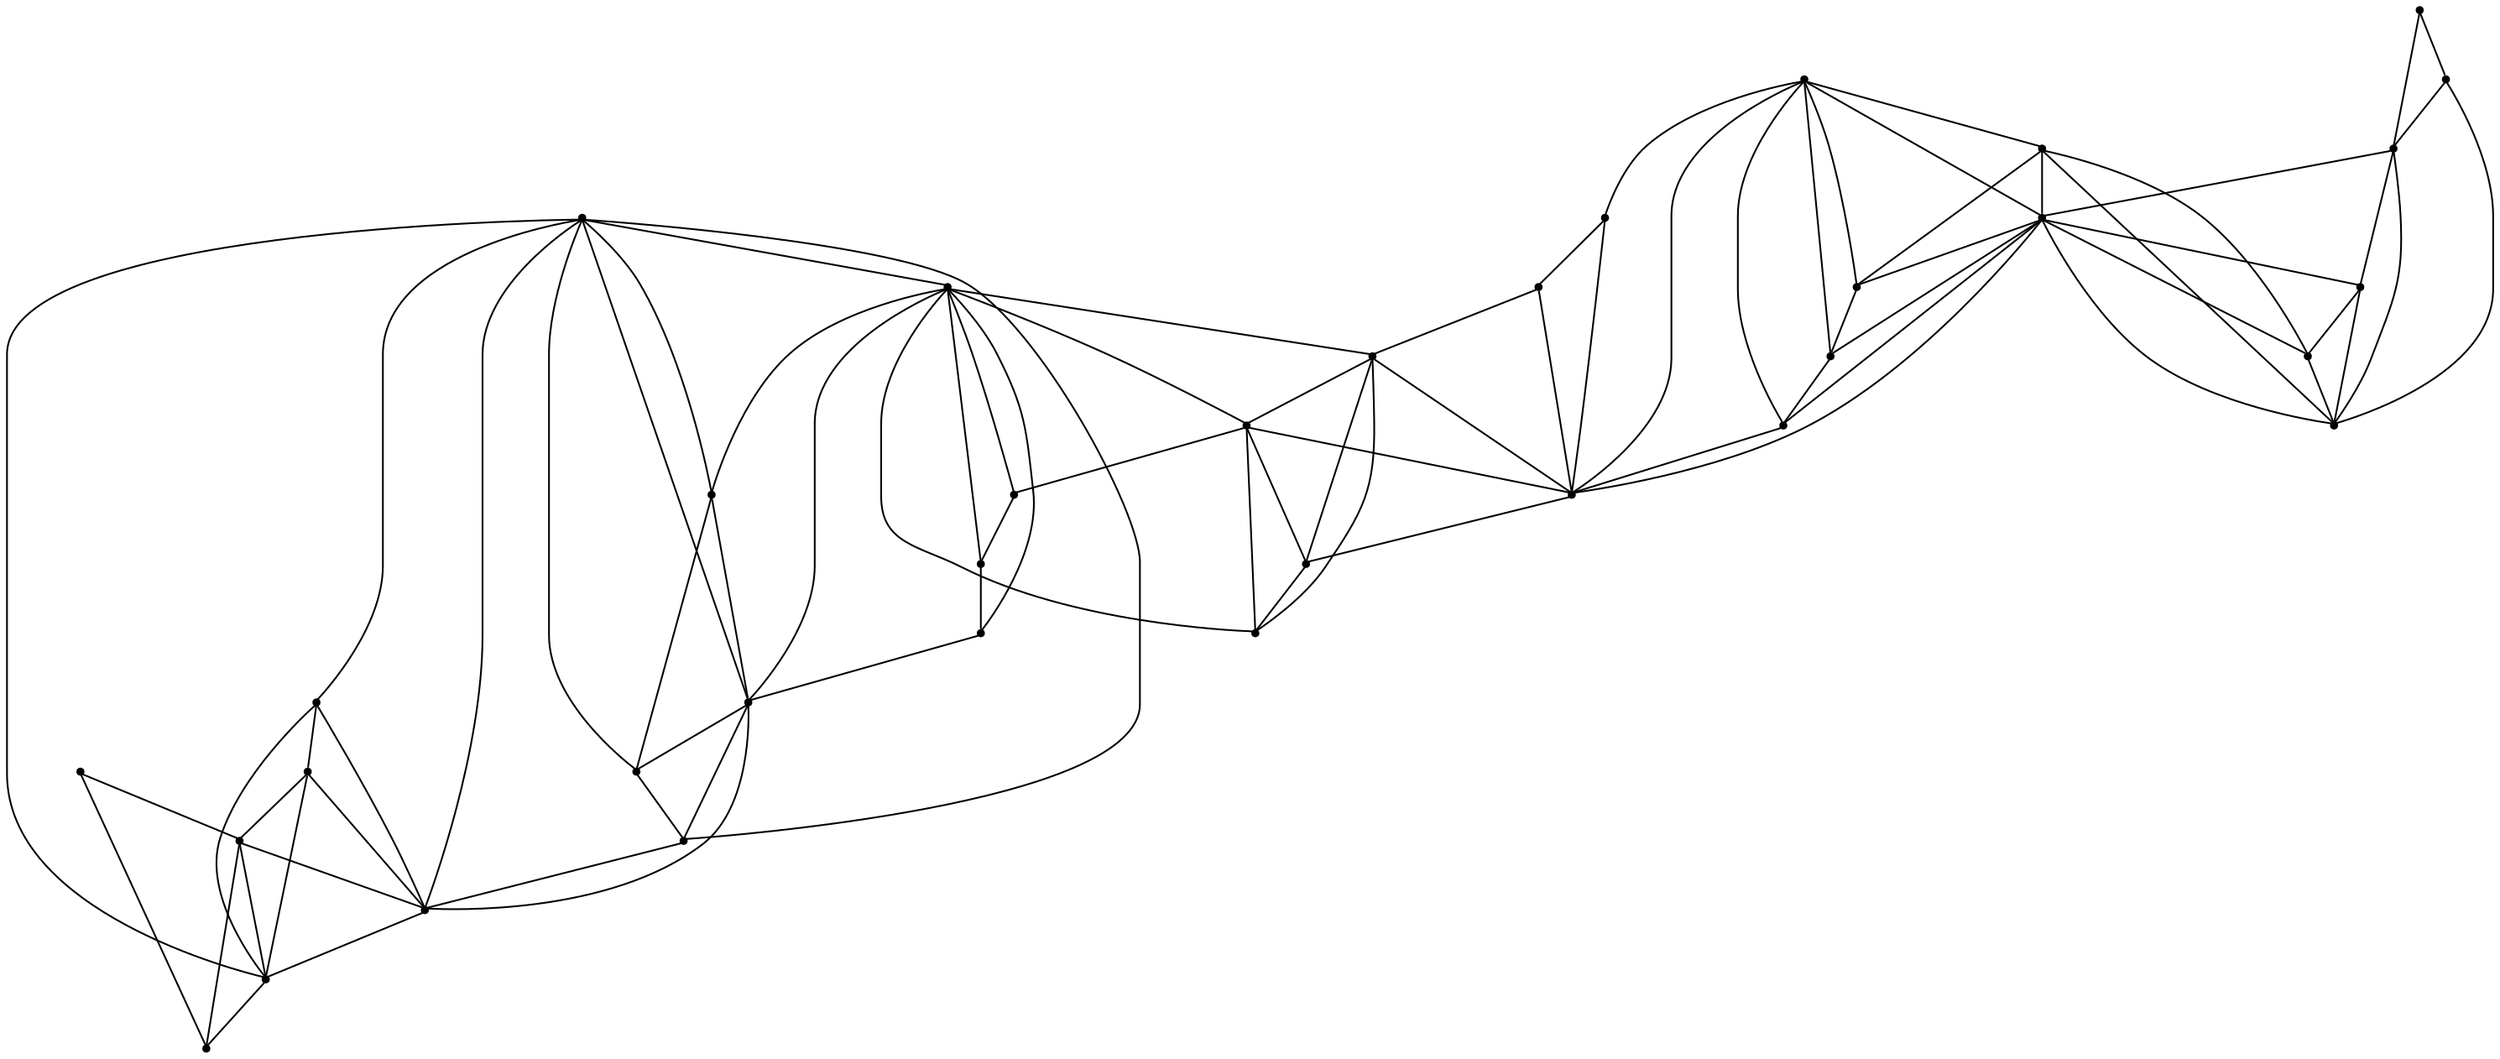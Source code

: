 graph {
  node [shape=point,comment="{\"directed\":false,\"doi\":\"10.1007/978-3-319-27261-0_24\",\"figure\":\"6 (1)\"}"]

  v0 [pos="1602.8282878997388,394.0633299958771"]
  v1 [pos="1540.1119853505622,268.63134808463616"]
  v2 [pos="1571.4733478402443,394.0633299958771"]
  v3 [pos="1446.035623874266,394.0633299958771"]
  v4 [pos="1540.1119853505622,394.0633299958771"]
  v5 [pos="1508.7559960821757,268.6313480846361"]
  v6 [pos="1477.3937115604367,268.6313480846361"]
  v7 [pos="1446.035623874266,268.6313480846361"]
  v8 [pos="1414.6805248437272,394.0633299958771"]
  v9 [pos="1383.3203705339815,394.0633299958771"]
  v10 [pos="1273.567461059995,394.0633299958771"]
  v11 [pos="1351.963332056703,394.0633299958771"]
  v12 [pos="1351.963332056703,268.63134808463616"]
  v13 [pos="1304.9225282963248,268.6313480846361"]
  v14 [pos="1273.567461059995,268.6313480846361"]
  v15 [pos="1163.8115311361678,268.6313480846361"]
  v16 [pos="1195.1706362370214,268.6313480846361"]
  v17 [pos="1242.2051765382562,268.6313480846361"]
  v18 [pos="1101.098376213667,394.0633299958771"]
  v19 [pos="1195.1706362370214,394.0633299958771"]
  v20 [pos="1163.8115311361678,394.0633299958771"]
  v21 [pos="1116.7747970345224,268.6313480846361"]
  v22 [pos="1085.4135617216755,268.6313480846361"]
  v23 [pos="1038.3779245202356,268.63134808463616"]
  v24 [pos="1007.0187876251729,394.0633299958771"]
  v25 [pos="975.6606522476891,394.0633299958771"]
  v26 [pos="944.3025168702052,394.0633299958771"]
  v27 [pos="1038.3779245202356,394.0633299958771"]
  v28 [pos="944.3025168702052,268.6313480846361"]
  v29 [pos="912.9444291840344,394.0633299958771"]
  v30 [pos="850.2271092201746,268.6313480846361"]
  v31 [pos="881.586309703655,394.0633299958771"]
  v32 [pos="850.2271092201747,394.0633299958771"]
  v33 [pos="818.867972325112,268.63134808463616"]
  v34 [pos="787.5098210505237,268.6313480846361"]

  v0 -- v1 [id="-1",pos="1602.8282878997388,394.0633299958771 1540.1119853505622,268.63134808463616 1540.1119853505622,268.63134808463616 1540.1119853505622,268.63134808463616"]
  v32 -- v31 [id="-3",pos="850.2271092201747,394.0633299958771 881.586309703655,394.0633299958771 881.586309703655,394.0633299958771 881.586309703655,394.0633299958771"]
  v31 -- v29 [id="-4",pos="881.586309703655,394.0633299958771 912.9444291840344,394.0633299958771 912.9444291840344,394.0633299958771 912.9444291840344,394.0633299958771"]
  v29 -- v26 [id="-5",pos="912.9444291840344,394.0633299958771 944.3025168702052,394.0633299958771 944.3025168702052,394.0633299958771 944.3025168702052,394.0633299958771"]
  v26 -- v25 [id="-6",pos="944.3025168702052,394.0633299958771 975.6606522476891,394.0633299958771 975.6606522476891,394.0633299958771 975.6606522476891,394.0633299958771"]
  v25 -- v24 [id="-7",pos="975.6606522476891,394.0633299958771 1007.0187876251729,394.0633299958771 1007.0187876251729,394.0633299958771 1007.0187876251729,394.0633299958771"]
  v24 -- v27 [id="-8",pos="1007.0187876251729,394.0633299958771 1038.3779245202356,394.0633299958771 1038.3779245202356,394.0633299958771 1038.3779245202356,394.0633299958771"]
  v27 -- v18 [id="-9",pos="1038.3779245202356,394.0633299958771 1101.098376213667,394.0633299958771 1101.098376213667,394.0633299958771 1101.098376213667,394.0633299958771"]
  v18 -- v20 [id="-10",pos="1101.098376213667,394.0633299958771 1163.8115311361678,394.0633299958771 1163.8115311361678,394.0633299958771 1163.8115311361678,394.0633299958771"]
  v20 -- v19 [id="-11",pos="1163.8115311361678,394.0633299958771 1195.1706362370214,394.0633299958771 1195.1706362370214,394.0633299958771 1195.1706362370214,394.0633299958771"]
  v19 -- v10 [id="-12",pos="1195.1706362370214,394.0633299958771 1273.567461059995,394.0633299958771 1273.567461059995,394.0633299958771 1273.567461059995,394.0633299958771"]
  v10 -- v11 [id="-13",pos="1273.567461059995,394.0633299958771 1351.963332056703,394.0633299958771 1351.963332056703,394.0633299958771 1351.963332056703,394.0633299958771"]
  v11 -- v9 [id="-14",pos="1351.963332056703,394.0633299958771 1383.3203705339815,394.0633299958771 1383.3203705339815,394.0633299958771 1383.3203705339815,394.0633299958771"]
  v9 -- v8 [id="-15",pos="1383.3203705339815,394.0633299958771 1414.6805248437272,394.0633299958771 1414.6805248437272,394.0633299958771 1414.6805248437272,394.0633299958771"]
  v8 -- v3 [id="-16",pos="1414.6805248437272,394.0633299958771 1446.035623874266,394.0633299958771 1446.035623874266,394.0633299958771 1446.035623874266,394.0633299958771"]
  v3 -- v4 [id="-17",pos="1446.035623874266,394.0633299958771 1540.1119853505622,394.0633299958771 1540.1119853505622,394.0633299958771 1540.1119853505622,394.0633299958771"]
  v4 -- v2 [id="-18",pos="1540.1119853505622,394.0633299958771 1571.4733478402443,394.0633299958771 1571.4733478402443,394.0633299958771 1571.4733478402443,394.0633299958771"]
  v2 -- v0 [id="-19",pos="1571.4733478402443,394.0633299958771 1602.8282878997388,394.0633299958771 1602.8282878997388,394.0633299958771 1602.8282878997388,394.0633299958771"]
  v34 -- v33 [id="-22",pos="787.5098210505237,268.6313480846361 818.867972325112,268.63134808463616 818.867972325112,268.63134808463616 818.867972325112,268.63134808463616"]
  v33 -- v30 [id="-23",pos="818.867972325112,268.63134808463616 850.2271092201746,268.6313480846361 850.2271092201746,268.6313480846361 850.2271092201746,268.6313480846361"]
  v30 -- v28 [id="-24",pos="850.2271092201746,268.6313480846361 944.3025168702052,268.6313480846361 944.3025168702052,268.6313480846361 944.3025168702052,268.6313480846361"]
  v28 -- v23 [id="-25",pos="944.3025168702052,268.6313480846361 1038.3779245202356,268.63134808463616 1038.3779245202356,268.63134808463616 1038.3779245202356,268.63134808463616"]
  v23 -- v22 [id="-26",pos="1038.3779245202356,268.63134808463616 1085.4135617216755,268.6313480846361 1085.4135617216755,268.6313480846361 1085.4135617216755,268.6313480846361"]
  v22 -- v21 [id="-27",pos="1085.4135617216755,268.6313480846361 1116.7747970345224,268.6313480846361 1116.7747970345224,268.6313480846361 1116.7747970345224,268.6313480846361"]
  v21 -- v15 [id="-28",pos="1116.7747970345224,268.6313480846361 1163.8115311361678,268.6313480846361 1163.8115311361678,268.6313480846361 1163.8115311361678,268.6313480846361"]
  v15 -- v16 [id="-29",pos="1163.8115311361678,268.6313480846361 1195.1706362370214,268.6313480846361 1195.1706362370214,268.6313480846361 1195.1706362370214,268.6313480846361"]
  v16 -- v17 [id="-30",pos="1195.1706362370214,268.6313480846361 1242.2051765382562,268.6313480846361 1242.2051765382562,268.6313480846361 1242.2051765382562,268.6313480846361"]
  v17 -- v14 [id="-31",pos="1242.2051765382562,268.6313480846361 1273.567461059995,268.6313480846361 1273.567461059995,268.6313480846361 1273.567461059995,268.6313480846361"]
  v14 -- v13 [id="-32",pos="1273.567461059995,268.6313480846361 1304.9225282963248,268.6313480846361 1304.9225282963248,268.6313480846361 1304.9225282963248,268.6313480846361"]
  v13 -- v12 [id="-33",pos="1304.9225282963248,268.6313480846361 1351.963332056703,268.63134808463616 1351.963332056703,268.63134808463616 1351.963332056703,268.63134808463616"]
  v12 -- v7 [id="-34",pos="1351.963332056703,268.63134808463616 1446.035623874266,268.6313480846361 1446.035623874266,268.6313480846361 1446.035623874266,268.6313480846361"]
  v7 -- v6 [id="-35",pos="1446.035623874266,268.6313480846361 1477.3937115604367,268.6313480846361 1477.3937115604367,268.6313480846361 1477.3937115604367,268.6313480846361"]
  v6 -- v5 [id="-36",pos="1477.3937115604367,268.6313480846361 1508.7559960821757,268.6313480846361 1508.7559960821757,268.6313480846361 1508.7559960821757,268.6313480846361"]
  v5 -- v1 [id="-37",pos="1508.7559960821757,268.6313480846361 1540.1119853505622,268.63134808463616 1540.1119853505622,268.63134808463616 1540.1119853505622,268.63134808463616"]
  v34 -- v32 [id="-39",pos="787.5098210505237,268.6313480846361 850.2271092201747,394.0633299958771 850.2271092201747,394.0633299958771 850.2271092201747,394.0633299958771"]
  v33 -- v32 [id="-40",pos="818.867972325112,268.63134808463616 850.2271092201747,394.0633299958771 850.2271092201747,394.0633299958771 850.2271092201747,394.0633299958771"]
  v32 -- v30 [id="-41",pos="850.2271092201747,394.0633299958771 850.2271092201746,268.6313480846361 850.2271092201746,268.6313480846361 850.2271092201746,268.6313480846361"]
  v32 -- v28 [id="-42",pos="850.2271092201747,394.0633299958771 944.3025168702052,268.6313480846361 944.3025168702052,268.6313480846361 944.3025168702052,268.6313480846361"]
  v31 -- v30 [id="-43",pos="881.586309703655,394.0633299958771 850.2271092201746,268.6313480846361 850.2271092201746,268.6313480846361 850.2271092201746,268.6313480846361"]
  v29 -- v30 [id="-44",pos="912.9444291840344,394.0633299958771 850.2271092201746,268.6313480846361 850.2271092201746,268.6313480846361 850.2271092201746,268.6313480846361"]
  v28 -- v31 [id="-45",pos="944.3025168702052,268.6313480846361 881.586309703655,394.0633299958771 881.586309703655,394.0633299958771 881.586309703655,394.0633299958771"]
  v26 -- v28 [id="-46",pos="944.3025168702052,394.0633299958771 944.3025168702052,268.6313480846361 944.3025168702052,268.6313480846361 944.3025168702052,268.6313480846361"]
  v26 -- v30 [id="-47",pos="944.3025168702052,394.0633299958771 850.2271092201746,268.6313480846361 850.2271092201746,268.6313480846361 850.2271092201746,268.6313480846361"]
  v28 -- v27 [id="-48",pos="944.3025168702052,268.6313480846361 1038.3779245202356,394.0633299958771 1038.3779245202356,394.0633299958771 1038.3779245202356,394.0633299958771"]
  v28 -- v25 [id="-49",pos="944.3025168702052,268.6313480846361 975.6606522476891,394.0633299958771 975.6606522476891,394.0633299958771 975.6606522476891,394.0633299958771"]
  v28 -- v18 [id="-50",pos="944.3025168702052,268.6313480846361 1101.098376213667,394.0633299958771 1101.098376213667,394.0633299958771 1101.098376213667,394.0633299958771"]
  v28 -- v29 [id="-51",pos="944.3025168702052,268.6313480846361 912.9444291840344,394.0633299958771 912.9444291840344,394.0633299958771 912.9444291840344,394.0633299958771"]
  v28 -- v24 [id="-52",pos="944.3025168702052,268.6313480846361 1007.0187876251729,394.0633299958771 1007.0187876251729,394.0633299958771 1007.0187876251729,394.0633299958771"]
  v23 -- v18 [id="-53",pos="1038.3779245202356,268.63134808463616 1101.098376213667,394.0633299958771 1101.098376213667,394.0633299958771 1101.098376213667,394.0633299958771"]
  v23 -- v27 [id="-54",pos="1038.3779245202356,268.63134808463616 1038.3779245202356,394.0633299958771 1038.3779245202356,394.0633299958771 1038.3779245202356,394.0633299958771"]
  v23 -- v26 [id="-55",pos="1038.3779245202356,268.63134808463616 944.3025168702052,394.0633299958771 944.3025168702052,394.0633299958771 944.3025168702052,394.0633299958771"]
  v23 -- v25 [id="-56",pos="1038.3779245202356,268.63134808463616 975.6606522476891,394.0633299958771 975.6606522476891,394.0633299958771 975.6606522476891,394.0633299958771"]
  v23 -- v24 [id="-57",pos="1038.3779245202356,268.63134808463616 1007.0187876251729,394.0633299958771 1007.0187876251729,394.0633299958771 1007.0187876251729,394.0633299958771"]
  v22 -- v18 [id="-58",pos="1085.4135617216755,268.6313480846361 1101.098376213667,394.0633299958771 1101.098376213667,394.0633299958771 1101.098376213667,394.0633299958771"]
  v21 -- v18 [id="-59",pos="1116.7747970345224,268.6313480846361 1101.098376213667,394.0633299958771 1101.098376213667,394.0633299958771 1101.098376213667,394.0633299958771"]
  v15 -- v19 [id="-60",pos="1163.8115311361678,268.6313480846361 1195.1706362370214,394.0633299958771 1195.1706362370214,394.0633299958771 1195.1706362370214,394.0633299958771"]
  v15 -- v20 [id="-61",pos="1163.8115311361678,268.6313480846361 1163.8115311361678,394.0633299958771 1163.8115311361678,394.0633299958771 1163.8115311361678,394.0633299958771"]
  v15 -- v18 [id="-62",pos="1163.8115311361678,268.6313480846361 1101.098376213667,394.0633299958771 1101.098376213667,394.0633299958771 1101.098376213667,394.0633299958771"]
  v16 -- v20 [id="-63",pos="1195.1706362370214,268.6313480846361 1163.8115311361678,394.0633299958771 1163.8115311361678,394.0633299958771 1163.8115311361678,394.0633299958771"]
  v16 -- v19 [id="-64",pos="1195.1706362370214,268.6313480846361 1195.1706362370214,394.0633299958771 1195.1706362370214,394.0633299958771 1195.1706362370214,394.0633299958771"]
  v16 -- v18 [id="-65",pos="1195.1706362370214,268.6313480846361 1101.098376213667,394.0633299958771 1101.098376213667,394.0633299958771 1101.098376213667,394.0633299958771"]
  v17 -- v10 [id="-66",pos="1242.2051765382562,268.6313480846361 1273.567461059995,394.0633299958771 1273.567461059995,394.0633299958771 1273.567461059995,394.0633299958771"]
  v10 -- v16 [id="-67",pos="1273.567461059995,394.0633299958771 1195.1706362370214,268.6313480846361 1195.1706362370214,268.6313480846361 1195.1706362370214,268.6313480846361"]
  v10 -- v15 [id="-68",pos="1273.567461059995,394.0633299958771 1163.8115311361678,268.6313480846361 1163.8115311361678,268.6313480846361 1163.8115311361678,268.6313480846361"]
  v14 -- v10 [id="-69",pos="1273.567461059995,268.6313480846361 1273.567461059995,394.0633299958771 1273.567461059995,394.0633299958771 1273.567461059995,394.0633299958771"]
  v13 -- v10 [id="-70",pos="1304.9225282963248,268.6313480846361 1273.567461059995,394.0633299958771 1273.567461059995,394.0633299958771 1273.567461059995,394.0633299958771"]
  v11 -- v12 [id="-71",pos="1351.963332056703,394.0633299958771 1351.963332056703,268.63134808463616 1351.963332056703,268.63134808463616 1351.963332056703,268.63134808463616"]
  v12 -- v10 [id="-72",pos="1351.963332056703,268.63134808463616 1273.567461059995,394.0633299958771 1273.567461059995,394.0633299958771 1273.567461059995,394.0633299958771"]
  v12 -- v9 [id="-73",pos="1351.963332056703,268.63134808463616 1383.3203705339815,394.0633299958771 1383.3203705339815,394.0633299958771 1383.3203705339815,394.0633299958771"]
  v12 -- v8 [id="-74",pos="1351.963332056703,268.63134808463616 1414.6805248437272,394.0633299958771 1414.6805248437272,394.0633299958771 1414.6805248437272,394.0633299958771"]
  v12 -- v3 [id="-75",pos="1351.963332056703,268.63134808463616 1446.035623874266,394.0633299958771 1446.035623874266,394.0633299958771 1446.035623874266,394.0633299958771"]
  v7 -- v11 [id="-76",pos="1446.035623874266,268.6313480846361 1351.963332056703,394.0633299958771 1351.963332056703,394.0633299958771 1351.963332056703,394.0633299958771"]
  v7 -- v10 [id="-77",pos="1446.035623874266,268.6313480846361 1273.567461059995,394.0633299958771 1273.567461059995,394.0633299958771 1273.567461059995,394.0633299958771"]
  v7 -- v9 [id="-78",pos="1446.035623874266,268.6313480846361 1383.3203705339815,394.0633299958771 1383.3203705339815,394.0633299958771 1383.3203705339815,394.0633299958771"]
  v7 -- v4 [id="-79",pos="1446.035623874266,268.6313480846361 1540.1119853505622,394.0633299958771 1540.1119853505622,394.0633299958771 1540.1119853505622,394.0633299958771"]
  v7 -- v3 [id="-80",pos="1446.035623874266,268.6313480846361 1446.035623874266,394.0633299958771 1446.035623874266,394.0633299958771 1446.035623874266,394.0633299958771"]
  v7 -- v8 [id="-81",pos="1446.035623874266,268.6313480846361 1414.6805248437272,394.0633299958771 1414.6805248437272,394.0633299958771 1414.6805248437272,394.0633299958771"]
  v6 -- v3 [id="-82",pos="1477.3937115604367,268.6313480846361 1446.035623874266,394.0633299958771 1446.035623874266,394.0633299958771 1446.035623874266,394.0633299958771"]
  v6 -- v4 [id="-83",pos="1477.3937115604367,268.6313480846361 1540.1119853505622,394.0633299958771 1540.1119853505622,394.0633299958771 1540.1119853505622,394.0633299958771"]
  v5 -- v3 [id="-84",pos="1508.7559960821757,268.6313480846361 1446.035623874266,394.0633299958771 1446.035623874266,394.0633299958771 1446.035623874266,394.0633299958771"]
  v5 -- v4 [id="-85",pos="1508.7559960821757,268.6313480846361 1540.1119853505622,394.0633299958771 1540.1119853505622,394.0633299958771 1540.1119853505622,394.0633299958771"]
  v1 -- v4 [id="-86",pos="1540.1119853505622,268.63134808463616 1540.1119853505622,394.0633299958771 1540.1119853505622,394.0633299958771 1540.1119853505622,394.0633299958771"]
  v1 -- v3 [id="-87",pos="1540.1119853505622,268.63134808463616 1446.035623874266,394.0633299958771 1446.035623874266,394.0633299958771 1446.035623874266,394.0633299958771"]
  v2 -- v1 [id="-88",pos="1571.4733478402443,394.0633299958771 1540.1119853505622,268.63134808463616 1540.1119853505622,268.63134808463616 1540.1119853505622,268.63134808463616"]
}